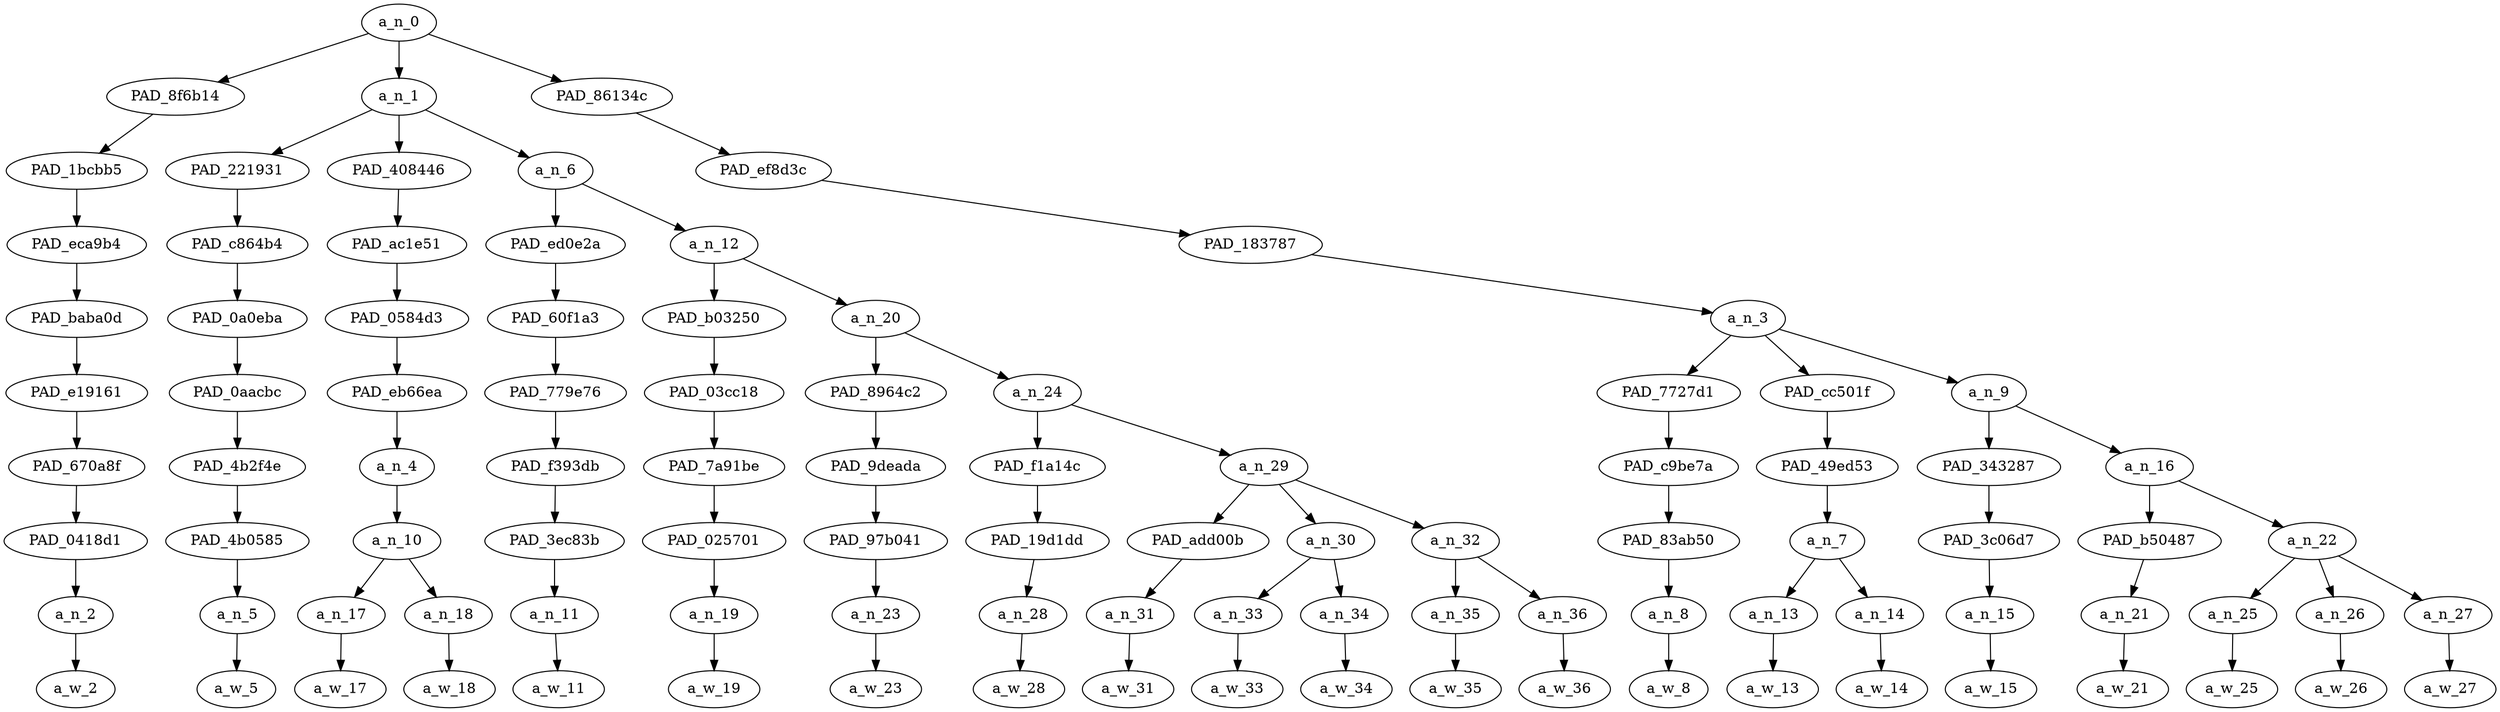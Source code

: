 strict digraph "" {
	a_n_0	[div_dir=1,
		index=0,
		level=9,
		pos="9.784722222222221,9!",
		text_span="[0, 1, 2, 3, 4, 5, 6, 7, 8, 9, 10, 11, 12, 13, 14, 15, 16, 17, 18, 19, 20]",
		value=0.99999997];
	PAD_8f6b14	[div_dir=-1,
		index=1,
		level=8,
		pos="12.0,8!",
		text_span="[12]",
		value=0.02839139];
	a_n_0 -> PAD_8f6b14;
	a_n_1	[div_dir=1,
		index=0,
		level=8,
		pos="2.1875,8!",
		text_span="[0, 1, 2, 3, 4, 5, 6, 7, 8, 9, 10, 11]",
		value=0.77546398];
	a_n_0 -> a_n_1;
	PAD_86134c	[div_dir=1,
		index=2,
		level=8,
		pos="15.166666666666666,8!",
		text_span="[13, 14, 15, 16, 17, 18, 19, 20]",
		value=0.19527200];
	a_n_0 -> PAD_86134c;
	PAD_1bcbb5	[div_dir=-1,
		index=3,
		level=7,
		pos="12.0,7!",
		text_span="[12]",
		value=0.02839139];
	PAD_8f6b14 -> PAD_1bcbb5;
	PAD_eca9b4	[div_dir=-1,
		index=4,
		level=6,
		pos="12.0,6!",
		text_span="[12]",
		value=0.02839139];
	PAD_1bcbb5 -> PAD_eca9b4;
	PAD_baba0d	[div_dir=-1,
		index=5,
		level=5,
		pos="12.0,5!",
		text_span="[12]",
		value=0.02839139];
	PAD_eca9b4 -> PAD_baba0d;
	PAD_e19161	[div_dir=-1,
		index=6,
		level=4,
		pos="12.0,4!",
		text_span="[12]",
		value=0.02839139];
	PAD_baba0d -> PAD_e19161;
	PAD_670a8f	[div_dir=-1,
		index=7,
		level=3,
		pos="12.0,3!",
		text_span="[12]",
		value=0.02839139];
	PAD_e19161 -> PAD_670a8f;
	PAD_0418d1	[div_dir=-1,
		index=9,
		level=2,
		pos="12.0,2!",
		text_span="[12]",
		value=0.02839139];
	PAD_670a8f -> PAD_0418d1;
	a_n_2	[div_dir=-1,
		index=12,
		level=1,
		pos="12.0,1!",
		text_span="[12]",
		value=0.02839139];
	PAD_0418d1 -> a_n_2;
	a_w_2	[div_dir=0,
		index=12,
		level=0,
		pos="12,0!",
		text_span="[12]",
		value=but];
	a_n_2 -> a_w_2;
	PAD_221931	[div_dir=-1,
		index=1,
		level=7,
		pos="2.0,7!",
		text_span="[2]",
		value=0.02806623];
	a_n_1 -> PAD_221931;
	PAD_408446	[div_dir=1,
		index=0,
		level=7,
		pos="0.5,7!",
		text_span="[0, 1]",
		value=0.15116655];
	a_n_1 -> PAD_408446;
	a_n_6	[div_dir=1,
		index=2,
		level=7,
		pos="4.0625,7!",
		text_span="[3, 4, 5, 6, 7, 8, 9, 10, 11]",
		value=0.59519467];
	a_n_1 -> a_n_6;
	PAD_c864b4	[div_dir=-1,
		index=1,
		level=6,
		pos="2.0,6!",
		text_span="[2]",
		value=0.02806623];
	PAD_221931 -> PAD_c864b4;
	PAD_0a0eba	[div_dir=-1,
		index=1,
		level=5,
		pos="2.0,5!",
		text_span="[2]",
		value=0.02806623];
	PAD_c864b4 -> PAD_0a0eba;
	PAD_0aacbc	[div_dir=-1,
		index=1,
		level=4,
		pos="2.0,4!",
		text_span="[2]",
		value=0.02806623];
	PAD_0a0eba -> PAD_0aacbc;
	PAD_4b2f4e	[div_dir=-1,
		index=1,
		level=3,
		pos="2.0,3!",
		text_span="[2]",
		value=0.02806623];
	PAD_0aacbc -> PAD_4b2f4e;
	PAD_4b0585	[div_dir=-1,
		index=1,
		level=2,
		pos="2.0,2!",
		text_span="[2]",
		value=0.02806623];
	PAD_4b2f4e -> PAD_4b0585;
	a_n_5	[div_dir=-1,
		index=2,
		level=1,
		pos="2.0,1!",
		text_span="[2]",
		value=0.02806623];
	PAD_4b0585 -> a_n_5;
	a_w_5	[div_dir=0,
		index=2,
		level=0,
		pos="2,0!",
		text_span="[2]",
		value=he];
	a_n_5 -> a_w_5;
	PAD_ac1e51	[div_dir=1,
		index=0,
		level=6,
		pos="0.5,6!",
		text_span="[0, 1]",
		value=0.15116655];
	PAD_408446 -> PAD_ac1e51;
	PAD_0584d3	[div_dir=1,
		index=0,
		level=5,
		pos="0.5,5!",
		text_span="[0, 1]",
		value=0.15116655];
	PAD_ac1e51 -> PAD_0584d3;
	PAD_eb66ea	[div_dir=1,
		index=0,
		level=4,
		pos="0.5,4!",
		text_span="[0, 1]",
		value=0.15116655];
	PAD_0584d3 -> PAD_eb66ea;
	a_n_4	[div_dir=1,
		index=0,
		level=3,
		pos="0.5,3!",
		text_span="[0, 1]",
		value=0.15116655];
	PAD_eb66ea -> a_n_4;
	a_n_10	[div_dir=1,
		index=0,
		level=2,
		pos="0.5,2!",
		text_span="[0, 1]",
		value=0.15083845];
	a_n_4 -> a_n_10;
	a_n_17	[div_dir=1,
		index=0,
		level=1,
		pos="0.0,1!",
		text_span="[0]",
		value=0.06265240];
	a_n_10 -> a_n_17;
	a_n_18	[div_dir=1,
		index=1,
		level=1,
		pos="1.0,1!",
		text_span="[1]",
		value=0.08785794];
	a_n_10 -> a_n_18;
	a_w_17	[div_dir=0,
		index=0,
		level=0,
		pos="0,0!",
		text_span="[0]",
		value=rip];
	a_n_17 -> a_w_17;
	a_w_18	[div_dir=0,
		index=1,
		level=0,
		pos="1,0!",
		text_span="[1]",
		value=nehlen];
	a_n_18 -> a_w_18;
	PAD_ed0e2a	[div_dir=-1,
		index=2,
		level=6,
		pos="3.0,6!",
		text_span="[3]",
		value=0.02591810];
	a_n_6 -> PAD_ed0e2a;
	a_n_12	[div_dir=1,
		index=3,
		level=6,
		pos="5.125,6!",
		text_span="[4, 5, 6, 7, 8, 9, 10, 11]",
		value=0.56823320];
	a_n_6 -> a_n_12;
	PAD_60f1a3	[div_dir=-1,
		index=2,
		level=5,
		pos="3.0,5!",
		text_span="[3]",
		value=0.02591810];
	PAD_ed0e2a -> PAD_60f1a3;
	PAD_779e76	[div_dir=-1,
		index=2,
		level=4,
		pos="3.0,4!",
		text_span="[3]",
		value=0.02591810];
	PAD_60f1a3 -> PAD_779e76;
	PAD_f393db	[div_dir=-1,
		index=2,
		level=3,
		pos="3.0,3!",
		text_span="[3]",
		value=0.02591810];
	PAD_779e76 -> PAD_f393db;
	PAD_3ec83b	[div_dir=-1,
		index=2,
		level=2,
		pos="3.0,2!",
		text_span="[3]",
		value=0.02591810];
	PAD_f393db -> PAD_3ec83b;
	a_n_11	[div_dir=-1,
		index=3,
		level=1,
		pos="3.0,1!",
		text_span="[3]",
		value=0.02591810];
	PAD_3ec83b -> a_n_11;
	a_w_11	[div_dir=0,
		index=3,
		level=0,
		pos="3,0!",
		text_span="[3]",
		value=may];
	a_n_11 -> a_w_11;
	PAD_b03250	[div_dir=1,
		index=3,
		level=5,
		pos="4.0,5!",
		text_span="[4]",
		value=0.02415485];
	a_n_12 -> PAD_b03250;
	a_n_20	[div_dir=1,
		index=4,
		level=5,
		pos="6.25,5!",
		text_span="[5, 6, 7, 8, 9, 10, 11]",
		value=0.54296499];
	a_n_12 -> a_n_20;
	PAD_03cc18	[div_dir=1,
		index=3,
		level=4,
		pos="4.0,4!",
		text_span="[4]",
		value=0.02415485];
	PAD_b03250 -> PAD_03cc18;
	PAD_7a91be	[div_dir=1,
		index=3,
		level=3,
		pos="4.0,3!",
		text_span="[4]",
		value=0.02415485];
	PAD_03cc18 -> PAD_7a91be;
	PAD_025701	[div_dir=1,
		index=3,
		level=2,
		pos="4.0,2!",
		text_span="[4]",
		value=0.02415485];
	PAD_7a91be -> PAD_025701;
	a_n_19	[div_dir=1,
		index=4,
		level=1,
		pos="4.0,1!",
		text_span="[4]",
		value=0.02415485];
	PAD_025701 -> a_n_19;
	a_w_19	[div_dir=0,
		index=4,
		level=0,
		pos="4,0!",
		text_span="[4]",
		value=be];
	a_n_19 -> a_w_19;
	PAD_8964c2	[div_dir=-1,
		index=4,
		level=4,
		pos="5.0,4!",
		text_span="[5]",
		value=0.03388932];
	a_n_20 -> PAD_8964c2;
	a_n_24	[div_dir=1,
		index=5,
		level=4,
		pos="7.5,4!",
		text_span="[6, 7, 8, 9, 10, 11]",
		value=0.50791958];
	a_n_20 -> a_n_24;
	PAD_9deada	[div_dir=-1,
		index=4,
		level=3,
		pos="5.0,3!",
		text_span="[5]",
		value=0.03388932];
	PAD_8964c2 -> PAD_9deada;
	PAD_97b041	[div_dir=-1,
		index=4,
		level=2,
		pos="5.0,2!",
		text_span="[5]",
		value=0.03388932];
	PAD_9deada -> PAD_97b041;
	a_n_23	[div_dir=-1,
		index=5,
		level=1,
		pos="5.0,1!",
		text_span="[5]",
		value=0.03388932];
	PAD_97b041 -> a_n_23;
	a_w_23	[div_dir=0,
		index=5,
		level=0,
		pos="5,0!",
		text_span="[5]",
		value=married];
	a_n_23 -> a_w_23;
	PAD_f1a14c	[div_dir=-1,
		index=5,
		level=3,
		pos="6.0,3!",
		text_span="[6]",
		value=0.02167740];
	a_n_24 -> PAD_f1a14c;
	a_n_29	[div_dir=1,
		index=6,
		level=3,
		pos="9.0,3!",
		text_span="[7, 8, 9, 10, 11]",
		value=0.48502084];
	a_n_24 -> a_n_29;
	PAD_19d1dd	[div_dir=-1,
		index=5,
		level=2,
		pos="6.0,2!",
		text_span="[6]",
		value=0.02167740];
	PAD_f1a14c -> PAD_19d1dd;
	a_n_28	[div_dir=-1,
		index=6,
		level=1,
		pos="6.0,1!",
		text_span="[6]",
		value=0.02167740];
	PAD_19d1dd -> a_n_28;
	a_w_28	[div_dir=0,
		index=6,
		level=0,
		pos="6,0!",
		text_span="[6]",
		value=to];
	a_n_28 -> a_w_28;
	PAD_add00b	[div_dir=-1,
		index=7,
		level=2,
		pos="9.0,2!",
		text_span="[9]",
		value=0.02561369];
	a_n_29 -> PAD_add00b;
	a_n_30	[div_dir=1,
		index=6,
		level=2,
		pos="7.5,2!",
		text_span="[7, 8]",
		value=0.27505726];
	a_n_29 -> a_n_30;
	a_n_32	[div_dir=1,
		index=8,
		level=2,
		pos="10.5,2!",
		text_span="[10, 11]",
		value=0.18305771];
	a_n_29 -> a_n_32;
	a_n_31	[div_dir=-1,
		index=9,
		level=1,
		pos="9.0,1!",
		text_span="[9]",
		value=0.02561369];
	PAD_add00b -> a_n_31;
	a_w_31	[div_dir=0,
		index=9,
		level=0,
		pos="9,0!",
		text_span="[9]",
		value=and];
	a_n_31 -> a_w_31;
	a_n_33	[div_dir=-1,
		index=7,
		level=1,
		pos="7.0,1!",
		text_span="[7]",
		value=0.04359198];
	a_n_30 -> a_n_33;
	a_n_34	[div_dir=1,
		index=8,
		level=1,
		pos="8.0,1!",
		text_span="[8]",
		value=0.22989032];
	a_n_30 -> a_n_34;
	a_w_33	[div_dir=0,
		index=7,
		level=0,
		pos="7,0!",
		text_span="[7]",
		value=a];
	a_n_33 -> a_w_33;
	a_w_34	[div_dir=0,
		index=8,
		level=0,
		pos="8,0!",
		text_span="[8]",
		value=beaner];
	a_n_34 -> a_w_34;
	a_n_35	[div_dir=1,
		index=10,
		level=1,
		pos="10.0,1!",
		text_span="[10]",
		value=0.03079008];
	a_n_32 -> a_n_35;
	a_n_36	[div_dir=1,
		index=11,
		level=1,
		pos="11.0,1!",
		text_span="[11]",
		value=0.15177151];
	a_n_32 -> a_n_36;
	a_w_35	[div_dir=0,
		index=10,
		level=0,
		pos="10,0!",
		text_span="[10]",
		value=a1];
	a_n_35 -> a_w_35;
	a_w_36	[div_dir=0,
		index=11,
		level=0,
		pos="11,0!",
		text_span="[11]",
		value=christcuck];
	a_n_36 -> a_w_36;
	PAD_ef8d3c	[div_dir=1,
		index=4,
		level=7,
		pos="15.166666666666666,7!",
		text_span="[13, 14, 15, 16, 17, 18, 19, 20]",
		value=0.19527200];
	PAD_86134c -> PAD_ef8d3c;
	PAD_183787	[div_dir=1,
		index=5,
		level=6,
		pos="15.166666666666666,6!",
		text_span="[13, 14, 15, 16, 17, 18, 19, 20]",
		value=0.19527200];
	PAD_ef8d3c -> PAD_183787;
	a_n_3	[div_dir=1,
		index=6,
		level=5,
		pos="15.166666666666666,5!",
		text_span="[13, 14, 15, 16, 17, 18, 19, 20]",
		value=0.19527200];
	PAD_183787 -> a_n_3;
	PAD_7727d1	[div_dir=1,
		index=8,
		level=4,
		pos="15.0,4!",
		text_span="[15]",
		value=0.02190899];
	a_n_3 -> PAD_7727d1;
	PAD_cc501f	[div_dir=1,
		index=7,
		level=4,
		pos="13.5,4!",
		text_span="[13, 14]",
		value=0.04960199];
	a_n_3 -> PAD_cc501f;
	a_n_9	[div_dir=1,
		index=9,
		level=4,
		pos="17.0,4!",
		text_span="[16, 17, 18, 19, 20]",
		value=0.12360837];
	a_n_3 -> a_n_9;
	PAD_c9be7a	[div_dir=1,
		index=9,
		level=3,
		pos="15.0,3!",
		text_span="[15]",
		value=0.02190899];
	PAD_7727d1 -> PAD_c9be7a;
	PAD_83ab50	[div_dir=1,
		index=11,
		level=2,
		pos="15.0,2!",
		text_span="[15]",
		value=0.02190899];
	PAD_c9be7a -> PAD_83ab50;
	a_n_8	[div_dir=1,
		index=15,
		level=1,
		pos="15.0,1!",
		text_span="[15]",
		value=0.02190899];
	PAD_83ab50 -> a_n_8;
	a_w_8	[div_dir=0,
		index=15,
		level=0,
		pos="15,0!",
		text_span="[15]",
		value=he1];
	a_n_8 -> a_w_8;
	PAD_49ed53	[div_dir=1,
		index=8,
		level=3,
		pos="13.5,3!",
		text_span="[13, 14]",
		value=0.04960199];
	PAD_cc501f -> PAD_49ed53;
	a_n_7	[div_dir=1,
		index=10,
		level=2,
		pos="13.5,2!",
		text_span="[13, 14]",
		value=0.04960199];
	PAD_49ed53 -> a_n_7;
	a_n_13	[div_dir=-1,
		index=13,
		level=1,
		pos="13.0,1!",
		text_span="[13]",
		value=0.02231182];
	a_n_7 -> a_n_13;
	a_n_14	[div_dir=1,
		index=14,
		level=1,
		pos="14.0,1!",
		text_span="[14]",
		value=0.02715716];
	a_n_7 -> a_n_14;
	a_w_13	[div_dir=0,
		index=13,
		level=0,
		pos="13,0!",
		text_span="[13]",
		value=at];
	a_n_13 -> a_w_13;
	a_w_14	[div_dir=0,
		index=14,
		level=0,
		pos="14,0!",
		text_span="[14]",
		value=least];
	a_n_14 -> a_w_14;
	PAD_343287	[div_dir=-1,
		index=10,
		level=3,
		pos="16.0,3!",
		text_span="[16]",
		value=0.02499942];
	a_n_9 -> PAD_343287;
	a_n_16	[div_dir=1,
		index=11,
		level=3,
		pos="18.0,3!",
		text_span="[17, 18, 19, 20]",
		value=0.09852701];
	a_n_9 -> a_n_16;
	PAD_3c06d7	[div_dir=-1,
		index=12,
		level=2,
		pos="16.0,2!",
		text_span="[16]",
		value=0.02499942];
	PAD_343287 -> PAD_3c06d7;
	a_n_15	[div_dir=-1,
		index=16,
		level=1,
		pos="16.0,1!",
		text_span="[16]",
		value=0.02499942];
	PAD_3c06d7 -> a_n_15;
	a_w_15	[div_dir=0,
		index=16,
		level=0,
		pos="16,0!",
		text_span="[16]",
		value=aiming];
	a_n_15 -> a_w_15;
	PAD_b50487	[div_dir=-1,
		index=13,
		level=2,
		pos="17.0,2!",
		text_span="[17]",
		value=0.01999349];
	a_n_16 -> PAD_b50487;
	a_n_22	[div_dir=1,
		index=14,
		level=2,
		pos="19.0,2!",
		text_span="[18, 19, 20]",
		value=0.07836401];
	a_n_16 -> a_n_22;
	a_n_21	[div_dir=-1,
		index=17,
		level=1,
		pos="17.0,1!",
		text_span="[17]",
		value=0.01999349];
	PAD_b50487 -> a_n_21;
	a_w_21	[div_dir=0,
		index=17,
		level=0,
		pos="17,0!",
		text_span="[17]",
		value=in];
	a_n_21 -> a_w_21;
	a_n_25	[div_dir=1,
		index=18,
		level=1,
		pos="18.0,1!",
		text_span="[18]",
		value=0.02031771];
	a_n_22 -> a_n_25;
	a_n_26	[div_dir=1,
		index=19,
		level=1,
		pos="19.0,1!",
		text_span="[19]",
		value=0.02540103];
	a_n_22 -> a_n_26;
	a_n_27	[div_dir=1,
		index=20,
		level=1,
		pos="20.0,1!",
		text_span="[20]",
		value=0.03244695];
	a_n_22 -> a_n_27;
	a_w_25	[div_dir=0,
		index=18,
		level=0,
		pos="18,0!",
		text_span="[18]",
		value=the];
	a_n_25 -> a_w_25;
	a_w_26	[div_dir=0,
		index=19,
		level=0,
		pos="19,0!",
		text_span="[19]",
		value=right];
	a_n_26 -> a_w_26;
	a_w_27	[div_dir=0,
		index=20,
		level=0,
		pos="20,0!",
		text_span="[20]",
		value=direction];
	a_n_27 -> a_w_27;
}
